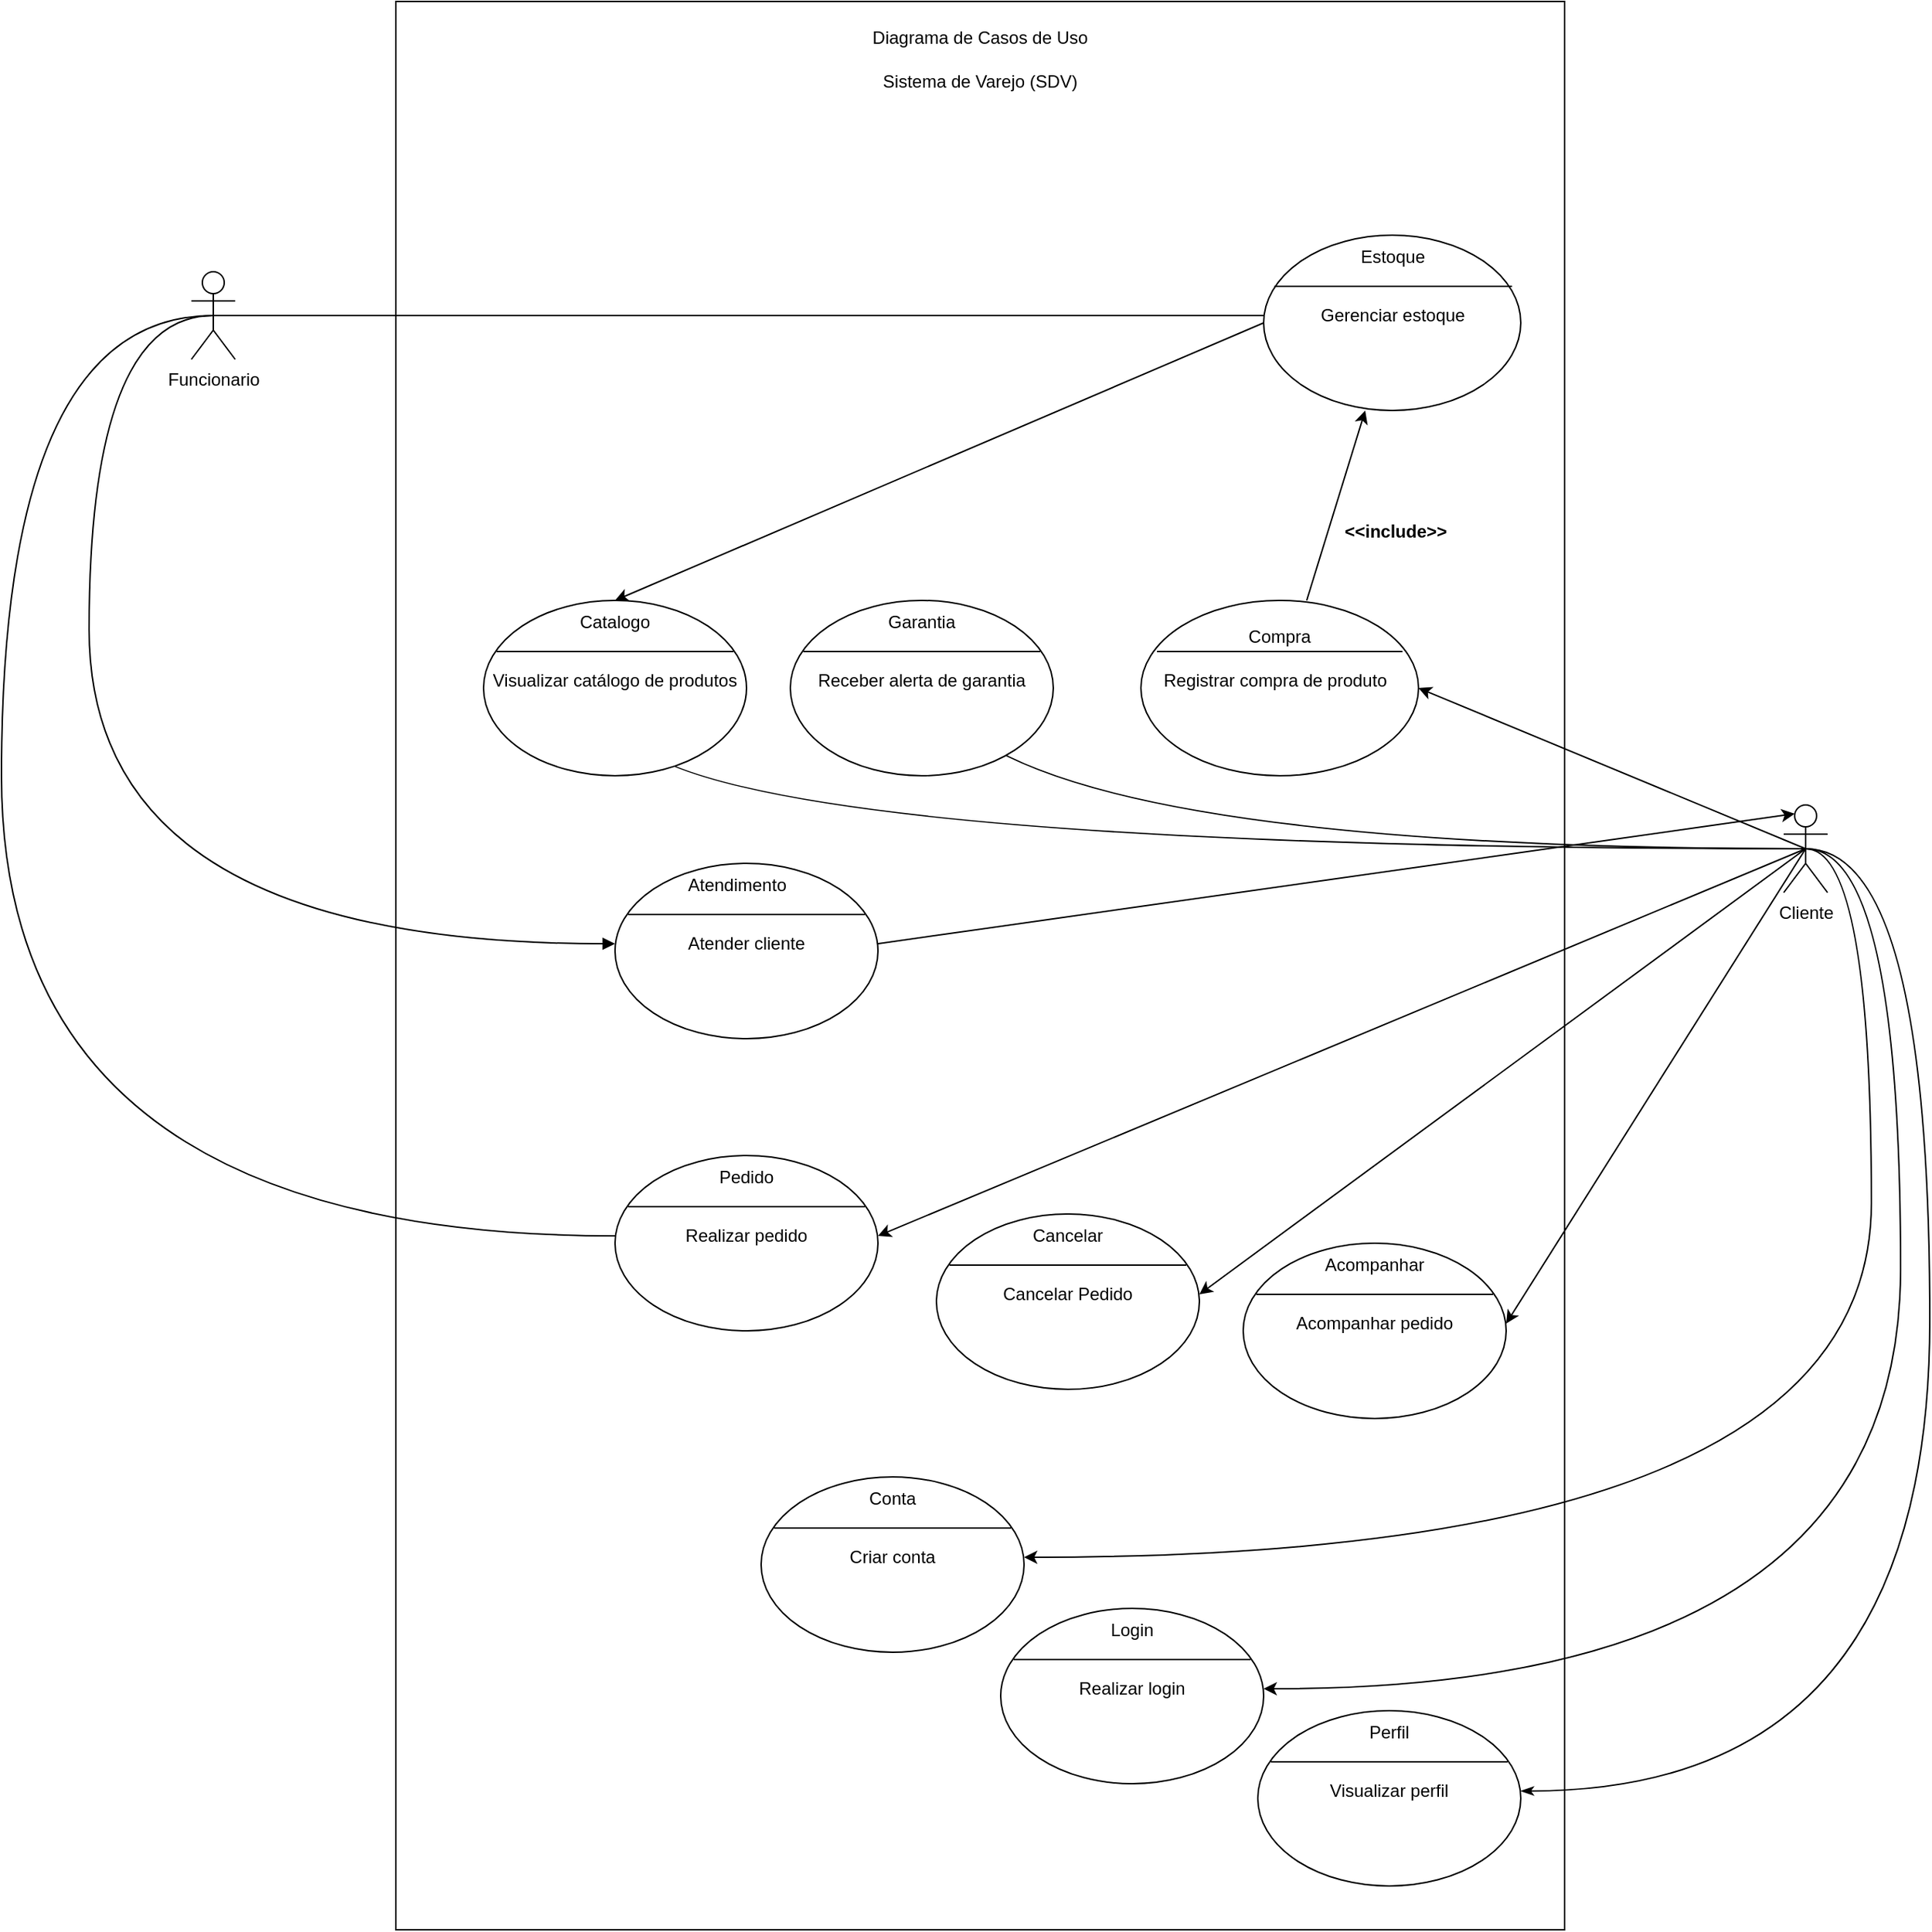 <mxfile version="22.1.8" type="github">
  <diagram name="Página-1" id="h-dLTOF5149Yw1Pp6t1p">
    <mxGraphModel dx="2333" dy="2001" grid="1" gridSize="10" guides="1" tooltips="1" connect="1" arrows="1" fold="1" page="1" pageScale="1" pageWidth="827" pageHeight="1169" math="0" shadow="0">
      <root>
        <mxCell id="0" />
        <mxCell id="1" parent="0" />
        <mxCell id="g30dC1cCaajuv-hexaAX-39" value="" style="rounded=0;whiteSpace=wrap;html=1;" parent="1" vertex="1">
          <mxGeometry x="-270" y="-170" width="800" height="1320" as="geometry" />
        </mxCell>
        <mxCell id="g30dC1cCaajuv-hexaAX-25" value="" style="rounded=0;orthogonalLoop=1;jettySize=auto;html=1;exitX=0.5;exitY=0.5;exitDx=0;exitDy=0;exitPerimeter=0;entryX=1;entryY=0.5;entryDx=0;entryDy=0;" parent="1" source="4o8j3WW2N9YPz4apZTRC-1" target="g30dC1cCaajuv-hexaAX-32" edge="1">
          <mxGeometry relative="1" as="geometry">
            <mxPoint x="150" y="305" as="targetPoint" />
          </mxGeometry>
        </mxCell>
        <mxCell id="g30dC1cCaajuv-hexaAX-26" value="" style="rounded=0;orthogonalLoop=1;jettySize=auto;html=1;exitX=0.5;exitY=0.5;exitDx=0;exitDy=0;exitPerimeter=0;edgeStyle=orthogonalEdgeStyle;curved=1;" parent="1" source="4o8j3WW2N9YPz4apZTRC-1" target="g30dC1cCaajuv-hexaAX-16" edge="1">
          <mxGeometry relative="1" as="geometry">
            <mxPoint x="600" y="370" as="sourcePoint" />
          </mxGeometry>
        </mxCell>
        <mxCell id="g30dC1cCaajuv-hexaAX-29" value="" style="rounded=0;orthogonalLoop=1;jettySize=auto;html=1;exitX=0.5;exitY=0.5;exitDx=0;exitDy=0;exitPerimeter=0;edgeStyle=orthogonalEdgeStyle;curved=1;" parent="1" source="4o8j3WW2N9YPz4apZTRC-1" target="g30dC1cCaajuv-hexaAX-19" edge="1">
          <mxGeometry relative="1" as="geometry">
            <mxPoint x="640" y="350" as="sourcePoint" />
          </mxGeometry>
        </mxCell>
        <mxCell id="4o8j3WW2N9YPz4apZTRC-1" value="Cliente&lt;br&gt;" style="shape=umlActor;verticalLabelPosition=bottom;verticalAlign=top;html=1;" parent="1" vertex="1">
          <mxGeometry x="680" y="380" width="30" height="60" as="geometry" />
        </mxCell>
        <mxCell id="g30dC1cCaajuv-hexaAX-38" value="" style="edgeStyle=orthogonalEdgeStyle;rounded=0;orthogonalLoop=1;jettySize=auto;html=1;exitX=0.5;exitY=0.5;exitDx=0;exitDy=0;exitPerimeter=0;" parent="1" source="4o8j3WW2N9YPz4apZTRC-6" target="g30dC1cCaajuv-hexaAX-5" edge="1">
          <mxGeometry relative="1" as="geometry" />
        </mxCell>
        <mxCell id="4o8j3WW2N9YPz4apZTRC-6" value="Funcionario" style="shape=umlActor;verticalLabelPosition=bottom;verticalAlign=top;html=1;" parent="1" vertex="1">
          <mxGeometry x="-410" y="15" width="30" height="60" as="geometry" />
        </mxCell>
        <mxCell id="g30dC1cCaajuv-hexaAX-2" value="" style="shape=ellipse;container=1;horizontal=1;horizontalStack=0;resizeParent=1;resizeParentMax=0;resizeLast=0;html=1;dashed=0;collapsible=0;" parent="1" vertex="1">
          <mxGeometry x="324" y="-10" width="176" height="120" as="geometry" />
        </mxCell>
        <mxCell id="g30dC1cCaajuv-hexaAX-3" value="Estoque" style="html=1;strokeColor=none;fillColor=none;align=center;verticalAlign=middle;rotatable=0;whiteSpace=wrap;" parent="g30dC1cCaajuv-hexaAX-2" vertex="1">
          <mxGeometry x="14.67" width="146.667" height="30" as="geometry" />
        </mxCell>
        <mxCell id="g30dC1cCaajuv-hexaAX-4" value="" style="line;strokeWidth=1;fillColor=none;rotatable=0;labelPosition=right;points=[];portConstraint=eastwest;dashed=0;resizeWidth=1;" parent="g30dC1cCaajuv-hexaAX-2" vertex="1">
          <mxGeometry x="7.33" y="30" width="162.67" height="10" as="geometry" />
        </mxCell>
        <mxCell id="g30dC1cCaajuv-hexaAX-5" value="Gerenciar estoque" style="text;html=1;align=center;verticalAlign=middle;rotatable=0;fillColor=none;strokeColor=none;whiteSpace=wrap;" parent="g30dC1cCaajuv-hexaAX-2" vertex="1">
          <mxGeometry x="14.67" y="40" width="146.667" height="30" as="geometry" />
        </mxCell>
        <mxCell id="g30dC1cCaajuv-hexaAX-13" value="" style="shape=ellipse;container=1;horizontal=1;horizontalStack=0;resizeParent=1;resizeParentMax=0;resizeLast=0;html=1;dashed=0;collapsible=0;" parent="1" vertex="1">
          <mxGeometry x="-210" y="240" width="180" height="120" as="geometry" />
        </mxCell>
        <mxCell id="g30dC1cCaajuv-hexaAX-14" value="Catalogo" style="html=1;strokeColor=none;fillColor=none;align=center;verticalAlign=middle;rotatable=0;whiteSpace=wrap;" parent="g30dC1cCaajuv-hexaAX-13" vertex="1">
          <mxGeometry width="180" height="30" as="geometry" />
        </mxCell>
        <mxCell id="g30dC1cCaajuv-hexaAX-15" value="" style="line;strokeWidth=1;fillColor=none;rotatable=0;labelPosition=right;points=[];portConstraint=eastwest;dashed=0;resizeWidth=1;" parent="g30dC1cCaajuv-hexaAX-13" vertex="1">
          <mxGeometry x="9" y="30" width="162" height="10" as="geometry" />
        </mxCell>
        <mxCell id="g30dC1cCaajuv-hexaAX-16" value="Visualizar catálogo de produtos" style="text;html=1;align=center;verticalAlign=middle;rotatable=0;fillColor=none;strokeColor=none;whiteSpace=wrap;" parent="g30dC1cCaajuv-hexaAX-13" vertex="1">
          <mxGeometry y="40" width="180" height="30" as="geometry" />
        </mxCell>
        <mxCell id="g30dC1cCaajuv-hexaAX-18" value="" style="shape=ellipse;container=1;horizontal=1;horizontalStack=0;resizeParent=1;resizeParentMax=0;resizeLast=0;html=1;dashed=0;collapsible=0;" parent="1" vertex="1">
          <mxGeometry y="240" width="180" height="120" as="geometry" />
        </mxCell>
        <mxCell id="g30dC1cCaajuv-hexaAX-19" value="Garantia" style="html=1;strokeColor=none;fillColor=none;align=center;verticalAlign=middle;rotatable=0;whiteSpace=wrap;" parent="g30dC1cCaajuv-hexaAX-18" vertex="1">
          <mxGeometry width="180" height="30" as="geometry" />
        </mxCell>
        <mxCell id="g30dC1cCaajuv-hexaAX-20" value="" style="line;strokeWidth=1;fillColor=none;rotatable=0;labelPosition=right;points=[];portConstraint=eastwest;dashed=0;resizeWidth=1;" parent="g30dC1cCaajuv-hexaAX-18" vertex="1">
          <mxGeometry x="9" y="30" width="162" height="10" as="geometry" />
        </mxCell>
        <mxCell id="g30dC1cCaajuv-hexaAX-21" value="Receber alerta de garantia" style="text;html=1;align=center;verticalAlign=middle;rotatable=0;fillColor=none;strokeColor=none;whiteSpace=wrap;" parent="g30dC1cCaajuv-hexaAX-18" vertex="1">
          <mxGeometry y="40" width="180" height="30" as="geometry" />
        </mxCell>
        <mxCell id="g30dC1cCaajuv-hexaAX-32" value="" style="shape=ellipse;container=1;horizontal=1;horizontalStack=0;resizeParent=1;resizeParentMax=0;resizeLast=0;html=1;dashed=0;collapsible=0;" parent="1" vertex="1">
          <mxGeometry x="240" y="240" width="190" height="120" as="geometry" />
        </mxCell>
        <mxCell id="g30dC1cCaajuv-hexaAX-33" value="Compra" style="html=1;strokeColor=none;fillColor=none;align=center;verticalAlign=middle;rotatable=0;whiteSpace=wrap;" parent="g30dC1cCaajuv-hexaAX-32" vertex="1">
          <mxGeometry x="15.83" y="10" width="158.333" height="30" as="geometry" />
        </mxCell>
        <mxCell id="g30dC1cCaajuv-hexaAX-34" value="" style="line;strokeWidth=1;fillColor=none;rotatable=0;labelPosition=right;points=[];portConstraint=eastwest;dashed=0;resizeWidth=1;" parent="g30dC1cCaajuv-hexaAX-32" vertex="1">
          <mxGeometry x="10.997" y="30" width="168.009" height="10" as="geometry" />
        </mxCell>
        <mxCell id="g30dC1cCaajuv-hexaAX-35" value="Registrar compra de produto" style="text;html=1;align=center;verticalAlign=middle;rotatable=0;fillColor=none;strokeColor=none;whiteSpace=wrap;" parent="g30dC1cCaajuv-hexaAX-32" vertex="1">
          <mxGeometry x="12.75" y="40" width="158.333" height="30" as="geometry" />
        </mxCell>
        <mxCell id="g30dC1cCaajuv-hexaAX-43" value="" style="shape=ellipse;container=1;horizontal=1;horizontalStack=0;resizeParent=1;resizeParentMax=0;resizeLast=0;html=1;dashed=0;collapsible=0;" parent="1" vertex="1">
          <mxGeometry x="-120" y="620" width="180" height="120" as="geometry" />
        </mxCell>
        <mxCell id="g30dC1cCaajuv-hexaAX-44" value="Pedido" style="html=1;strokeColor=none;fillColor=none;align=center;verticalAlign=middle;rotatable=0;whiteSpace=wrap;" parent="g30dC1cCaajuv-hexaAX-43" vertex="1">
          <mxGeometry width="180" height="30" as="geometry" />
        </mxCell>
        <mxCell id="g30dC1cCaajuv-hexaAX-45" value="" style="line;strokeWidth=1;fillColor=none;rotatable=0;labelPosition=right;points=[];portConstraint=eastwest;dashed=0;resizeWidth=1;" parent="g30dC1cCaajuv-hexaAX-43" vertex="1">
          <mxGeometry x="9" y="30" width="162" height="10" as="geometry" />
        </mxCell>
        <mxCell id="g30dC1cCaajuv-hexaAX-46" value="Realizar pedido" style="text;html=1;align=center;verticalAlign=middle;rotatable=0;fillColor=none;strokeColor=none;whiteSpace=wrap;" parent="g30dC1cCaajuv-hexaAX-43" vertex="1">
          <mxGeometry y="40" width="180" height="30" as="geometry" />
        </mxCell>
        <mxCell id="g30dC1cCaajuv-hexaAX-48" value="" style="shape=ellipse;container=1;horizontal=1;horizontalStack=0;resizeParent=1;resizeParentMax=0;resizeLast=0;html=1;dashed=0;collapsible=0;" parent="1" vertex="1">
          <mxGeometry x="100" y="660" width="180" height="120" as="geometry" />
        </mxCell>
        <mxCell id="g30dC1cCaajuv-hexaAX-49" value="Cancelar" style="html=1;strokeColor=none;fillColor=none;align=center;verticalAlign=middle;rotatable=0;whiteSpace=wrap;" parent="g30dC1cCaajuv-hexaAX-48" vertex="1">
          <mxGeometry width="180" height="30" as="geometry" />
        </mxCell>
        <mxCell id="g30dC1cCaajuv-hexaAX-50" value="" style="line;strokeWidth=1;fillColor=none;rotatable=0;labelPosition=right;points=[];portConstraint=eastwest;dashed=0;resizeWidth=1;" parent="g30dC1cCaajuv-hexaAX-48" vertex="1">
          <mxGeometry x="9" y="30" width="162" height="10" as="geometry" />
        </mxCell>
        <mxCell id="g30dC1cCaajuv-hexaAX-51" value="Cancelar Pedido" style="text;html=1;align=center;verticalAlign=middle;rotatable=0;fillColor=none;strokeColor=none;whiteSpace=wrap;" parent="g30dC1cCaajuv-hexaAX-48" vertex="1">
          <mxGeometry y="40" width="180" height="30" as="geometry" />
        </mxCell>
        <mxCell id="g30dC1cCaajuv-hexaAX-53" value="" style="shape=ellipse;container=1;horizontal=1;horizontalStack=0;resizeParent=1;resizeParentMax=0;resizeLast=0;html=1;dashed=0;collapsible=0;" parent="1" vertex="1">
          <mxGeometry x="310" y="680" width="180" height="120" as="geometry" />
        </mxCell>
        <mxCell id="g30dC1cCaajuv-hexaAX-54" value="Acompanhar" style="html=1;strokeColor=none;fillColor=none;align=center;verticalAlign=middle;rotatable=0;whiteSpace=wrap;" parent="g30dC1cCaajuv-hexaAX-53" vertex="1">
          <mxGeometry width="180" height="30" as="geometry" />
        </mxCell>
        <mxCell id="g30dC1cCaajuv-hexaAX-55" value="" style="line;strokeWidth=1;fillColor=none;rotatable=0;labelPosition=right;points=[];portConstraint=eastwest;dashed=0;resizeWidth=1;" parent="g30dC1cCaajuv-hexaAX-53" vertex="1">
          <mxGeometry x="9" y="30" width="162" height="10" as="geometry" />
        </mxCell>
        <mxCell id="g30dC1cCaajuv-hexaAX-56" value="Acompanhar pedido" style="text;html=1;align=center;verticalAlign=middle;rotatable=0;fillColor=none;strokeColor=none;whiteSpace=wrap;" parent="g30dC1cCaajuv-hexaAX-53" vertex="1">
          <mxGeometry y="40" width="180" height="30" as="geometry" />
        </mxCell>
        <mxCell id="g30dC1cCaajuv-hexaAX-87" value="" style="shape=ellipse;container=1;horizontal=1;horizontalStack=0;resizeParent=1;resizeParentMax=0;resizeLast=0;html=1;dashed=0;collapsible=0;" parent="1" vertex="1">
          <mxGeometry x="-20" y="840" width="180" height="120" as="geometry" />
        </mxCell>
        <mxCell id="g30dC1cCaajuv-hexaAX-88" value="Conta" style="html=1;strokeColor=none;fillColor=none;align=center;verticalAlign=middle;rotatable=0;whiteSpace=wrap;" parent="g30dC1cCaajuv-hexaAX-87" vertex="1">
          <mxGeometry width="180" height="30" as="geometry" />
        </mxCell>
        <mxCell id="g30dC1cCaajuv-hexaAX-89" value="" style="line;strokeWidth=1;fillColor=none;rotatable=0;labelPosition=right;points=[];portConstraint=eastwest;dashed=0;resizeWidth=1;" parent="g30dC1cCaajuv-hexaAX-87" vertex="1">
          <mxGeometry x="9" y="30" width="162" height="10" as="geometry" />
        </mxCell>
        <mxCell id="g30dC1cCaajuv-hexaAX-90" value="Criar conta" style="text;html=1;align=center;verticalAlign=middle;rotatable=0;fillColor=none;strokeColor=none;whiteSpace=wrap;" parent="g30dC1cCaajuv-hexaAX-87" vertex="1">
          <mxGeometry y="40" width="180" height="30" as="geometry" />
        </mxCell>
        <mxCell id="g30dC1cCaajuv-hexaAX-92" value="" style="shape=ellipse;container=1;horizontal=1;horizontalStack=0;resizeParent=1;resizeParentMax=0;resizeLast=0;html=1;dashed=0;collapsible=0;" parent="1" vertex="1">
          <mxGeometry x="144" y="930" width="180" height="120" as="geometry" />
        </mxCell>
        <mxCell id="g30dC1cCaajuv-hexaAX-93" value="Login" style="html=1;strokeColor=none;fillColor=none;align=center;verticalAlign=middle;rotatable=0;whiteSpace=wrap;" parent="g30dC1cCaajuv-hexaAX-92" vertex="1">
          <mxGeometry width="180" height="30" as="geometry" />
        </mxCell>
        <mxCell id="g30dC1cCaajuv-hexaAX-94" value="" style="line;strokeWidth=1;fillColor=none;rotatable=0;labelPosition=right;points=[];portConstraint=eastwest;dashed=0;resizeWidth=1;" parent="g30dC1cCaajuv-hexaAX-92" vertex="1">
          <mxGeometry x="9" y="30" width="162" height="10" as="geometry" />
        </mxCell>
        <mxCell id="g30dC1cCaajuv-hexaAX-95" value="Realizar login" style="text;html=1;align=center;verticalAlign=middle;rotatable=0;fillColor=none;strokeColor=none;whiteSpace=wrap;" parent="g30dC1cCaajuv-hexaAX-92" vertex="1">
          <mxGeometry y="40" width="180" height="30" as="geometry" />
        </mxCell>
        <mxCell id="g30dC1cCaajuv-hexaAX-97" value="" style="shape=ellipse;container=1;horizontal=1;horizontalStack=0;resizeParent=1;resizeParentMax=0;resizeLast=0;html=1;dashed=0;collapsible=0;" parent="1" vertex="1">
          <mxGeometry x="320" y="1000" width="180" height="120" as="geometry" />
        </mxCell>
        <mxCell id="g30dC1cCaajuv-hexaAX-98" value="Perfil" style="html=1;strokeColor=none;fillColor=none;align=center;verticalAlign=middle;rotatable=0;whiteSpace=wrap;" parent="g30dC1cCaajuv-hexaAX-97" vertex="1">
          <mxGeometry width="180" height="30" as="geometry" />
        </mxCell>
        <mxCell id="g30dC1cCaajuv-hexaAX-99" value="" style="line;strokeWidth=1;fillColor=none;rotatable=0;labelPosition=right;points=[];portConstraint=eastwest;dashed=0;resizeWidth=1;" parent="g30dC1cCaajuv-hexaAX-97" vertex="1">
          <mxGeometry x="9" y="30" width="162" height="10" as="geometry" />
        </mxCell>
        <mxCell id="g30dC1cCaajuv-hexaAX-100" value="Visualizar perfil" style="text;html=1;align=center;verticalAlign=middle;rotatable=0;fillColor=none;strokeColor=none;whiteSpace=wrap;" parent="g30dC1cCaajuv-hexaAX-97" vertex="1">
          <mxGeometry y="40" width="180" height="30" as="geometry" />
        </mxCell>
        <mxCell id="cm1y6lH4dind3ciUbAyo-3" value="" style="endArrow=classic;html=1;rounded=0;" parent="1" source="g30dC1cCaajuv-hexaAX-32" target="g30dC1cCaajuv-hexaAX-2" edge="1">
          <mxGeometry width="50" height="50" relative="1" as="geometry">
            <mxPoint x="324" y="240" as="sourcePoint" />
            <mxPoint x="374" y="190" as="targetPoint" />
          </mxGeometry>
        </mxCell>
        <mxCell id="cm1y6lH4dind3ciUbAyo-4" value="&amp;lt;&amp;lt;include&amp;gt;&amp;gt;" style="text;align=center;fontStyle=1;verticalAlign=middle;spacingLeft=3;spacingRight=3;strokeColor=none;rotatable=0;points=[[0,0.5],[1,0.5]];portConstraint=eastwest;html=1;" parent="1" vertex="1">
          <mxGeometry x="374" y="180" width="80" height="26" as="geometry" />
        </mxCell>
        <mxCell id="cm1y6lH4dind3ciUbAyo-9" value="" style="endArrow=classic;endFill=1;html=1;rounded=0;exitX=0.5;exitY=0.5;exitDx=0;exitDy=0;exitPerimeter=0;entryX=1;entryY=0.5;entryDx=0;entryDy=0;edgeStyle=orthogonalEdgeStyle;curved=1;startArrow=none;startFill=0;" parent="1" source="4o8j3WW2N9YPz4apZTRC-1" target="g30dC1cCaajuv-hexaAX-90" edge="1">
          <mxGeometry width="160" relative="1" as="geometry">
            <mxPoint x="710" y="520" as="sourcePoint" />
            <mxPoint x="270" y="810" as="targetPoint" />
            <Array as="points">
              <mxPoint x="740" y="410" />
              <mxPoint x="740" y="895" />
            </Array>
          </mxGeometry>
        </mxCell>
        <mxCell id="cm1y6lH4dind3ciUbAyo-10" value="" style="endArrow=classicThin;endFill=1;endSize=6;html=1;rounded=0;exitX=0.5;exitY=0.5;exitDx=0;exitDy=0;exitPerimeter=0;entryX=1;entryY=0.5;entryDx=0;entryDy=0;edgeStyle=orthogonalEdgeStyle;curved=1;" parent="1" source="4o8j3WW2N9YPz4apZTRC-1" target="g30dC1cCaajuv-hexaAX-100" edge="1">
          <mxGeometry width="160" relative="1" as="geometry">
            <mxPoint x="660" y="680" as="sourcePoint" />
            <mxPoint x="820" y="680" as="targetPoint" />
            <Array as="points">
              <mxPoint x="780" y="410" />
              <mxPoint x="780" y="1055" />
            </Array>
          </mxGeometry>
        </mxCell>
        <mxCell id="cm1y6lH4dind3ciUbAyo-11" value="" style="endArrow=classic;endFill=1;endSize=6;html=1;rounded=0;exitX=0.5;exitY=0.5;exitDx=0;exitDy=0;exitPerimeter=0;entryX=1;entryY=0.5;entryDx=0;entryDy=0;edgeStyle=orthogonalEdgeStyle;curved=1;" parent="1" source="4o8j3WW2N9YPz4apZTRC-1" target="g30dC1cCaajuv-hexaAX-95" edge="1">
          <mxGeometry width="160" relative="1" as="geometry">
            <mxPoint x="660" y="580" as="sourcePoint" />
            <mxPoint x="730" y="690" as="targetPoint" />
            <Array as="points">
              <mxPoint x="760" y="410" />
              <mxPoint x="760" y="985" />
            </Array>
          </mxGeometry>
        </mxCell>
        <mxCell id="aMU6Pqw88qejhUeEaTIb-4" value="" style="endArrow=classic;html=1;rounded=0;entryX=0.5;entryY=0;entryDx=0;entryDy=0;exitX=0;exitY=0.5;exitDx=0;exitDy=0;" parent="1" source="g30dC1cCaajuv-hexaAX-2" target="g30dC1cCaajuv-hexaAX-14" edge="1">
          <mxGeometry width="50" height="50" relative="1" as="geometry">
            <mxPoint x="210" y="370" as="sourcePoint" />
            <mxPoint x="260" y="320" as="targetPoint" />
          </mxGeometry>
        </mxCell>
        <mxCell id="aMU6Pqw88qejhUeEaTIb-6" value="Diagrama de Casos de Uso" style="text;html=1;strokeColor=none;fillColor=none;align=center;verticalAlign=middle;whiteSpace=wrap;rounded=0;" parent="1" vertex="1">
          <mxGeometry x="10" y="-160" width="240" height="30" as="geometry" />
        </mxCell>
        <mxCell id="aMU6Pqw88qejhUeEaTIb-7" value="Sistema de Varejo (SDV)" style="text;html=1;strokeColor=none;fillColor=none;align=center;verticalAlign=middle;whiteSpace=wrap;rounded=0;" parent="1" vertex="1">
          <mxGeometry x="45" y="-130" width="170" height="30" as="geometry" />
        </mxCell>
        <mxCell id="x4_rd5n_xreEYhHimtOX-1" value="" style="shape=ellipse;container=1;horizontal=1;horizontalStack=0;resizeParent=1;resizeParentMax=0;resizeLast=0;html=1;dashed=0;collapsible=0;" vertex="1" parent="1">
          <mxGeometry x="-120" y="420" width="180" height="120" as="geometry" />
        </mxCell>
        <mxCell id="x4_rd5n_xreEYhHimtOX-2" value="&lt;span style=&quot;white-space: pre;&quot;&gt;&lt;span style=&quot;white-space: pre;&quot;&gt;&#x9;&lt;/span&gt;Atendimento&#x9;&lt;/span&gt;&lt;span style=&quot;white-space: pre;&quot;&gt;&#x9;&lt;/span&gt;" style="html=1;strokeColor=none;fillColor=none;align=center;verticalAlign=middle;rotatable=0;whiteSpace=wrap;" vertex="1" parent="x4_rd5n_xreEYhHimtOX-1">
          <mxGeometry width="180" height="30" as="geometry" />
        </mxCell>
        <mxCell id="x4_rd5n_xreEYhHimtOX-3" value="" style="line;strokeWidth=1;fillColor=none;rotatable=0;labelPosition=right;points=[];portConstraint=eastwest;dashed=0;resizeWidth=1;" vertex="1" parent="x4_rd5n_xreEYhHimtOX-1">
          <mxGeometry x="9" y="30" width="162" height="10" as="geometry" />
        </mxCell>
        <mxCell id="x4_rd5n_xreEYhHimtOX-4" value="Atender cliente" style="text;html=1;align=center;verticalAlign=middle;rotatable=0;fillColor=none;strokeColor=none;whiteSpace=wrap;" vertex="1" parent="x4_rd5n_xreEYhHimtOX-1">
          <mxGeometry y="40" width="180" height="30" as="geometry" />
        </mxCell>
        <mxCell id="x4_rd5n_xreEYhHimtOX-5" value="" style="html=1;verticalAlign=bottom;labelBackgroundColor=none;endArrow=block;endFill=1;rounded=0;exitX=0.5;exitY=0.5;exitDx=0;exitDy=0;exitPerimeter=0;entryX=0;entryY=0.5;entryDx=0;entryDy=0;edgeStyle=orthogonalEdgeStyle;curved=1;" edge="1" parent="1" source="4o8j3WW2N9YPz4apZTRC-6" target="x4_rd5n_xreEYhHimtOX-4">
          <mxGeometry width="160" relative="1" as="geometry">
            <mxPoint x="-510" y="280" as="sourcePoint" />
            <mxPoint x="-350" y="280" as="targetPoint" />
            <Array as="points">
              <mxPoint x="-480" y="45" />
              <mxPoint x="-480" y="475" />
            </Array>
          </mxGeometry>
        </mxCell>
        <mxCell id="x4_rd5n_xreEYhHimtOX-11" value="" style="edgeStyle=orthogonalEdgeStyle;rounded=0;orthogonalLoop=1;jettySize=auto;html=1;exitX=0.5;exitY=0.5;exitDx=0;exitDy=0;exitPerimeter=0;endArrow=none;endFill=0;entryX=0;entryY=0.5;entryDx=0;entryDy=0;curved=1;" edge="1" parent="1" source="4o8j3WW2N9YPz4apZTRC-6" target="g30dC1cCaajuv-hexaAX-46">
          <mxGeometry relative="1" as="geometry">
            <mxPoint x="-610" y="520" as="sourcePoint" />
            <mxPoint x="124" y="520" as="targetPoint" />
            <Array as="points">
              <mxPoint x="-540" y="45" />
              <mxPoint x="-540" y="675" />
            </Array>
          </mxGeometry>
        </mxCell>
        <mxCell id="x4_rd5n_xreEYhHimtOX-12" value="" style="rounded=0;orthogonalLoop=1;jettySize=auto;html=1;exitX=1;exitY=0.5;exitDx=0;exitDy=0;entryX=0.25;entryY=0.1;entryDx=0;entryDy=0;entryPerimeter=0;" edge="1" parent="1" source="x4_rd5n_xreEYhHimtOX-4" target="4o8j3WW2N9YPz4apZTRC-1">
          <mxGeometry relative="1" as="geometry">
            <mxPoint x="660" y="350" as="targetPoint" />
            <mxPoint x="635" y="640" as="sourcePoint" />
          </mxGeometry>
        </mxCell>
        <mxCell id="x4_rd5n_xreEYhHimtOX-13" value="" style="endArrow=classic;html=1;rounded=0;entryX=1;entryY=0.5;entryDx=0;entryDy=0;exitX=0.5;exitY=0.5;exitDx=0;exitDy=0;exitPerimeter=0;" edge="1" parent="1" source="4o8j3WW2N9YPz4apZTRC-1" target="g30dC1cCaajuv-hexaAX-46">
          <mxGeometry width="50" height="50" relative="1" as="geometry">
            <mxPoint x="334" y="60" as="sourcePoint" />
            <mxPoint x="-110" y="250" as="targetPoint" />
          </mxGeometry>
        </mxCell>
        <mxCell id="x4_rd5n_xreEYhHimtOX-18" value="" style="endArrow=classic;html=1;rounded=0;entryX=1;entryY=0.5;entryDx=0;entryDy=0;exitX=0.5;exitY=0.5;exitDx=0;exitDy=0;exitPerimeter=0;" edge="1" parent="1" source="4o8j3WW2N9YPz4apZTRC-1" target="g30dC1cCaajuv-hexaAX-51">
          <mxGeometry width="50" height="50" relative="1" as="geometry">
            <mxPoint x="705" y="420" as="sourcePoint" />
            <mxPoint x="70" y="685" as="targetPoint" />
          </mxGeometry>
        </mxCell>
        <mxCell id="x4_rd5n_xreEYhHimtOX-20" value="" style="endArrow=classic;html=1;entryX=1;entryY=0.5;entryDx=0;entryDy=0;exitX=0.5;exitY=0.5;exitDx=0;exitDy=0;exitPerimeter=0;curved=1;" edge="1" parent="1" source="4o8j3WW2N9YPz4apZTRC-1" target="g30dC1cCaajuv-hexaAX-56">
          <mxGeometry width="50" height="50" relative="1" as="geometry">
            <mxPoint x="705" y="420" as="sourcePoint" />
            <mxPoint x="290" y="725" as="targetPoint" />
          </mxGeometry>
        </mxCell>
      </root>
    </mxGraphModel>
  </diagram>
</mxfile>
